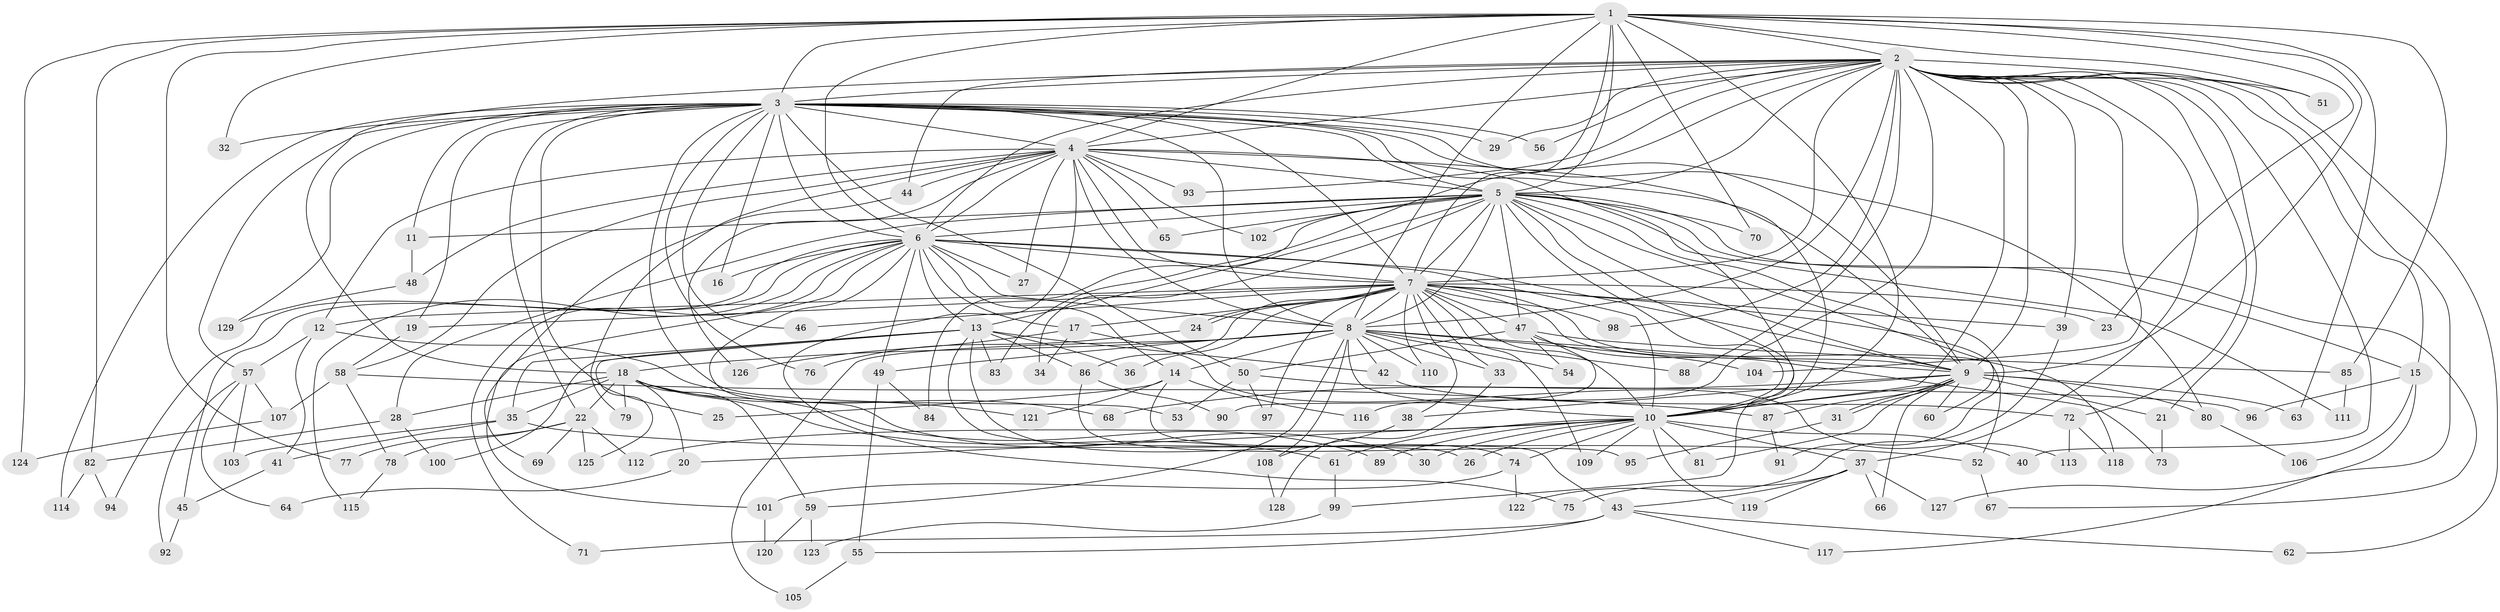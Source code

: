 // coarse degree distribution, {17: 0.015625, 32: 0.015625, 2: 0.546875, 1: 0.171875, 6: 0.0625, 3: 0.0625, 15: 0.015625, 26: 0.015625, 10: 0.015625, 4: 0.03125, 5: 0.015625, 8: 0.015625, 12: 0.015625}
// Generated by graph-tools (version 1.1) at 2025/49/03/04/25 21:49:13]
// undirected, 129 vertices, 283 edges
graph export_dot {
graph [start="1"]
  node [color=gray90,style=filled];
  1;
  2;
  3;
  4;
  5;
  6;
  7;
  8;
  9;
  10;
  11;
  12;
  13;
  14;
  15;
  16;
  17;
  18;
  19;
  20;
  21;
  22;
  23;
  24;
  25;
  26;
  27;
  28;
  29;
  30;
  31;
  32;
  33;
  34;
  35;
  36;
  37;
  38;
  39;
  40;
  41;
  42;
  43;
  44;
  45;
  46;
  47;
  48;
  49;
  50;
  51;
  52;
  53;
  54;
  55;
  56;
  57;
  58;
  59;
  60;
  61;
  62;
  63;
  64;
  65;
  66;
  67;
  68;
  69;
  70;
  71;
  72;
  73;
  74;
  75;
  76;
  77;
  78;
  79;
  80;
  81;
  82;
  83;
  84;
  85;
  86;
  87;
  88;
  89;
  90;
  91;
  92;
  93;
  94;
  95;
  96;
  97;
  98;
  99;
  100;
  101;
  102;
  103;
  104;
  105;
  106;
  107;
  108;
  109;
  110;
  111;
  112;
  113;
  114;
  115;
  116;
  117;
  118;
  119;
  120;
  121;
  122;
  123;
  124;
  125;
  126;
  127;
  128;
  129;
  1 -- 2;
  1 -- 3;
  1 -- 4;
  1 -- 5;
  1 -- 6;
  1 -- 7;
  1 -- 8;
  1 -- 9;
  1 -- 10;
  1 -- 23;
  1 -- 32;
  1 -- 51;
  1 -- 63;
  1 -- 70;
  1 -- 77;
  1 -- 82;
  1 -- 85;
  1 -- 124;
  2 -- 3;
  2 -- 4;
  2 -- 5;
  2 -- 6;
  2 -- 7;
  2 -- 8;
  2 -- 9;
  2 -- 10;
  2 -- 15;
  2 -- 18;
  2 -- 21;
  2 -- 29;
  2 -- 37;
  2 -- 39;
  2 -- 40;
  2 -- 44;
  2 -- 51;
  2 -- 56;
  2 -- 62;
  2 -- 72;
  2 -- 83;
  2 -- 88;
  2 -- 93;
  2 -- 98;
  2 -- 104;
  2 -- 116;
  2 -- 127;
  3 -- 4;
  3 -- 5;
  3 -- 6;
  3 -- 7;
  3 -- 8;
  3 -- 9;
  3 -- 10;
  3 -- 11;
  3 -- 16;
  3 -- 19;
  3 -- 22;
  3 -- 25;
  3 -- 29;
  3 -- 32;
  3 -- 46;
  3 -- 50;
  3 -- 53;
  3 -- 56;
  3 -- 57;
  3 -- 76;
  3 -- 80;
  3 -- 114;
  3 -- 129;
  4 -- 5;
  4 -- 6;
  4 -- 7;
  4 -- 8;
  4 -- 9;
  4 -- 10;
  4 -- 12;
  4 -- 27;
  4 -- 44;
  4 -- 48;
  4 -- 58;
  4 -- 65;
  4 -- 75;
  4 -- 79;
  4 -- 93;
  4 -- 102;
  4 -- 126;
  5 -- 6;
  5 -- 7;
  5 -- 8;
  5 -- 9;
  5 -- 10;
  5 -- 11;
  5 -- 13;
  5 -- 15;
  5 -- 28;
  5 -- 34;
  5 -- 47;
  5 -- 60;
  5 -- 65;
  5 -- 67;
  5 -- 70;
  5 -- 84;
  5 -- 91;
  5 -- 99;
  5 -- 102;
  5 -- 111;
  6 -- 7;
  6 -- 8;
  6 -- 9;
  6 -- 10;
  6 -- 13;
  6 -- 14;
  6 -- 16;
  6 -- 17;
  6 -- 27;
  6 -- 30;
  6 -- 45;
  6 -- 49;
  6 -- 71;
  6 -- 94;
  6 -- 101;
  6 -- 115;
  7 -- 8;
  7 -- 9;
  7 -- 10;
  7 -- 12;
  7 -- 17;
  7 -- 19;
  7 -- 23;
  7 -- 24;
  7 -- 24;
  7 -- 33;
  7 -- 36;
  7 -- 38;
  7 -- 39;
  7 -- 46;
  7 -- 47;
  7 -- 52;
  7 -- 86;
  7 -- 97;
  7 -- 98;
  7 -- 109;
  7 -- 110;
  7 -- 118;
  8 -- 9;
  8 -- 10;
  8 -- 14;
  8 -- 18;
  8 -- 33;
  8 -- 42;
  8 -- 49;
  8 -- 54;
  8 -- 59;
  8 -- 88;
  8 -- 104;
  8 -- 105;
  8 -- 108;
  8 -- 110;
  9 -- 10;
  9 -- 21;
  9 -- 31;
  9 -- 31;
  9 -- 38;
  9 -- 60;
  9 -- 63;
  9 -- 66;
  9 -- 68;
  9 -- 80;
  9 -- 81;
  9 -- 87;
  10 -- 20;
  10 -- 26;
  10 -- 30;
  10 -- 37;
  10 -- 40;
  10 -- 61;
  10 -- 74;
  10 -- 81;
  10 -- 89;
  10 -- 109;
  10 -- 112;
  10 -- 119;
  11 -- 48;
  12 -- 41;
  12 -- 57;
  12 -- 68;
  13 -- 26;
  13 -- 35;
  13 -- 36;
  13 -- 42;
  13 -- 74;
  13 -- 83;
  13 -- 86;
  13 -- 100;
  13 -- 125;
  14 -- 25;
  14 -- 43;
  14 -- 116;
  14 -- 121;
  15 -- 96;
  15 -- 106;
  15 -- 117;
  17 -- 34;
  17 -- 113;
  17 -- 126;
  18 -- 20;
  18 -- 22;
  18 -- 28;
  18 -- 35;
  18 -- 59;
  18 -- 61;
  18 -- 79;
  18 -- 89;
  18 -- 121;
  19 -- 58;
  20 -- 64;
  21 -- 73;
  22 -- 69;
  22 -- 77;
  22 -- 78;
  22 -- 112;
  22 -- 125;
  24 -- 76;
  28 -- 82;
  28 -- 100;
  31 -- 95;
  33 -- 128;
  35 -- 41;
  35 -- 52;
  35 -- 103;
  37 -- 43;
  37 -- 66;
  37 -- 75;
  37 -- 119;
  37 -- 127;
  38 -- 108;
  39 -- 122;
  41 -- 45;
  42 -- 72;
  43 -- 55;
  43 -- 62;
  43 -- 71;
  43 -- 117;
  44 -- 69;
  45 -- 92;
  47 -- 50;
  47 -- 54;
  47 -- 73;
  47 -- 85;
  47 -- 90;
  48 -- 129;
  49 -- 55;
  49 -- 84;
  50 -- 53;
  50 -- 96;
  50 -- 97;
  52 -- 67;
  55 -- 105;
  57 -- 64;
  57 -- 92;
  57 -- 103;
  57 -- 107;
  58 -- 78;
  58 -- 87;
  58 -- 107;
  59 -- 120;
  59 -- 123;
  61 -- 99;
  72 -- 113;
  72 -- 118;
  74 -- 101;
  74 -- 122;
  78 -- 115;
  80 -- 106;
  82 -- 94;
  82 -- 114;
  85 -- 111;
  86 -- 90;
  86 -- 95;
  87 -- 91;
  99 -- 123;
  101 -- 120;
  107 -- 124;
  108 -- 128;
}
